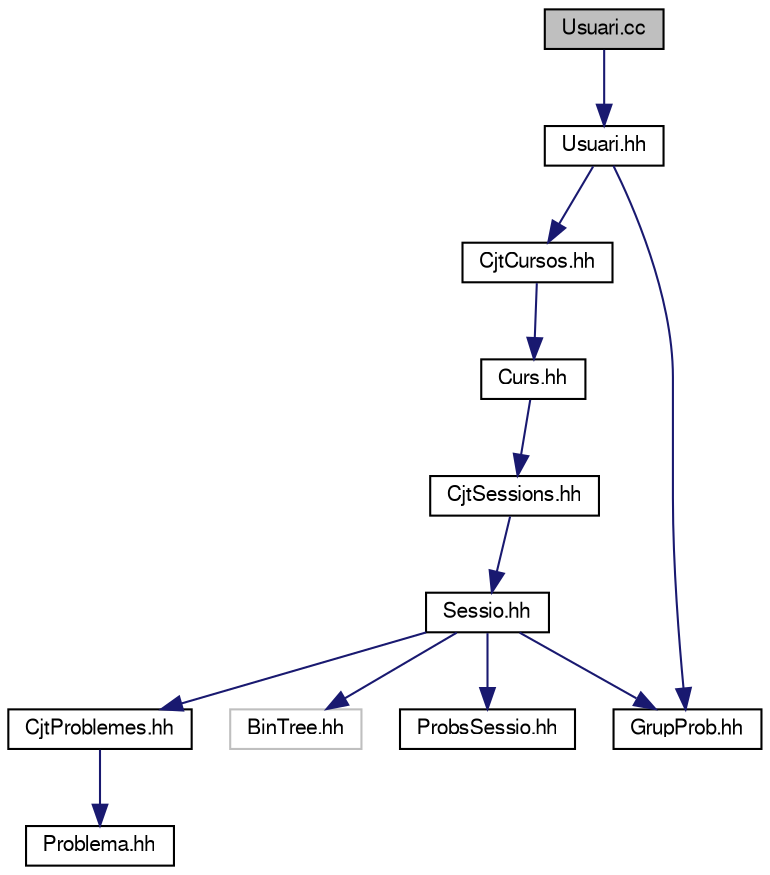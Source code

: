 digraph "Usuari.cc"
{
 // LATEX_PDF_SIZE
  edge [fontname="FreeSans",fontsize="10",labelfontname="FreeSans",labelfontsize="10"];
  node [fontname="FreeSans",fontsize="10",shape=record];
  Node1 [label="Usuari.cc",height=0.2,width=0.4,color="black", fillcolor="grey75", style="filled", fontcolor="black",tooltip=" "];
  Node1 -> Node2 [color="midnightblue",fontsize="10",style="solid",fontname="FreeSans"];
  Node2 [label="Usuari.hh",height=0.2,width=0.4,color="black", fillcolor="white", style="filled",URL="$_usuari_8hh.html",tooltip="Especificació de la classe Usuari."];
  Node2 -> Node3 [color="midnightblue",fontsize="10",style="solid",fontname="FreeSans"];
  Node3 [label="CjtCursos.hh",height=0.2,width=0.4,color="black", fillcolor="white", style="filled",URL="$_cjt_cursos_8hh.html",tooltip="Especificació de la clase CjtCursos."];
  Node3 -> Node4 [color="midnightblue",fontsize="10",style="solid",fontname="FreeSans"];
  Node4 [label="Curs.hh",height=0.2,width=0.4,color="black", fillcolor="white", style="filled",URL="$_curs_8hh.html",tooltip="Especificació de la clase Curs."];
  Node4 -> Node5 [color="midnightblue",fontsize="10",style="solid",fontname="FreeSans"];
  Node5 [label="CjtSessions.hh",height=0.2,width=0.4,color="black", fillcolor="white", style="filled",URL="$_cjt_sessions_8hh.html",tooltip="Especificació de la classe CjtSessions."];
  Node5 -> Node6 [color="midnightblue",fontsize="10",style="solid",fontname="FreeSans"];
  Node6 [label="Sessio.hh",height=0.2,width=0.4,color="black", fillcolor="white", style="filled",URL="$_sessio_8hh.html",tooltip="Especificació de la classe Sessio."];
  Node6 -> Node7 [color="midnightblue",fontsize="10",style="solid",fontname="FreeSans"];
  Node7 [label="CjtProblemes.hh",height=0.2,width=0.4,color="black", fillcolor="white", style="filled",URL="$_cjt_problemes_8hh.html",tooltip="Especificació de la clase CjtProblemes."];
  Node7 -> Node8 [color="midnightblue",fontsize="10",style="solid",fontname="FreeSans"];
  Node8 [label="Problema.hh",height=0.2,width=0.4,color="black", fillcolor="white", style="filled",URL="$_problema_8hh.html",tooltip="Especificació de la classe Problema."];
  Node6 -> Node9 [color="midnightblue",fontsize="10",style="solid",fontname="FreeSans"];
  Node9 [label="GrupProb.hh",height=0.2,width=0.4,color="black", fillcolor="white", style="filled",URL="$_grup_prob_8hh.html",tooltip="Especificació de la classe GrupProb."];
  Node6 -> Node10 [color="midnightblue",fontsize="10",style="solid",fontname="FreeSans"];
  Node10 [label="BinTree.hh",height=0.2,width=0.4,color="grey75", fillcolor="white", style="filled",tooltip=" "];
  Node6 -> Node11 [color="midnightblue",fontsize="10",style="solid",fontname="FreeSans"];
  Node11 [label="ProbsSessio.hh",height=0.2,width=0.4,color="black", fillcolor="white", style="filled",URL="$_probs_sessio_8hh.html",tooltip="Especificació de la classe ProbsSessio."];
  Node2 -> Node9 [color="midnightblue",fontsize="10",style="solid",fontname="FreeSans"];
}
